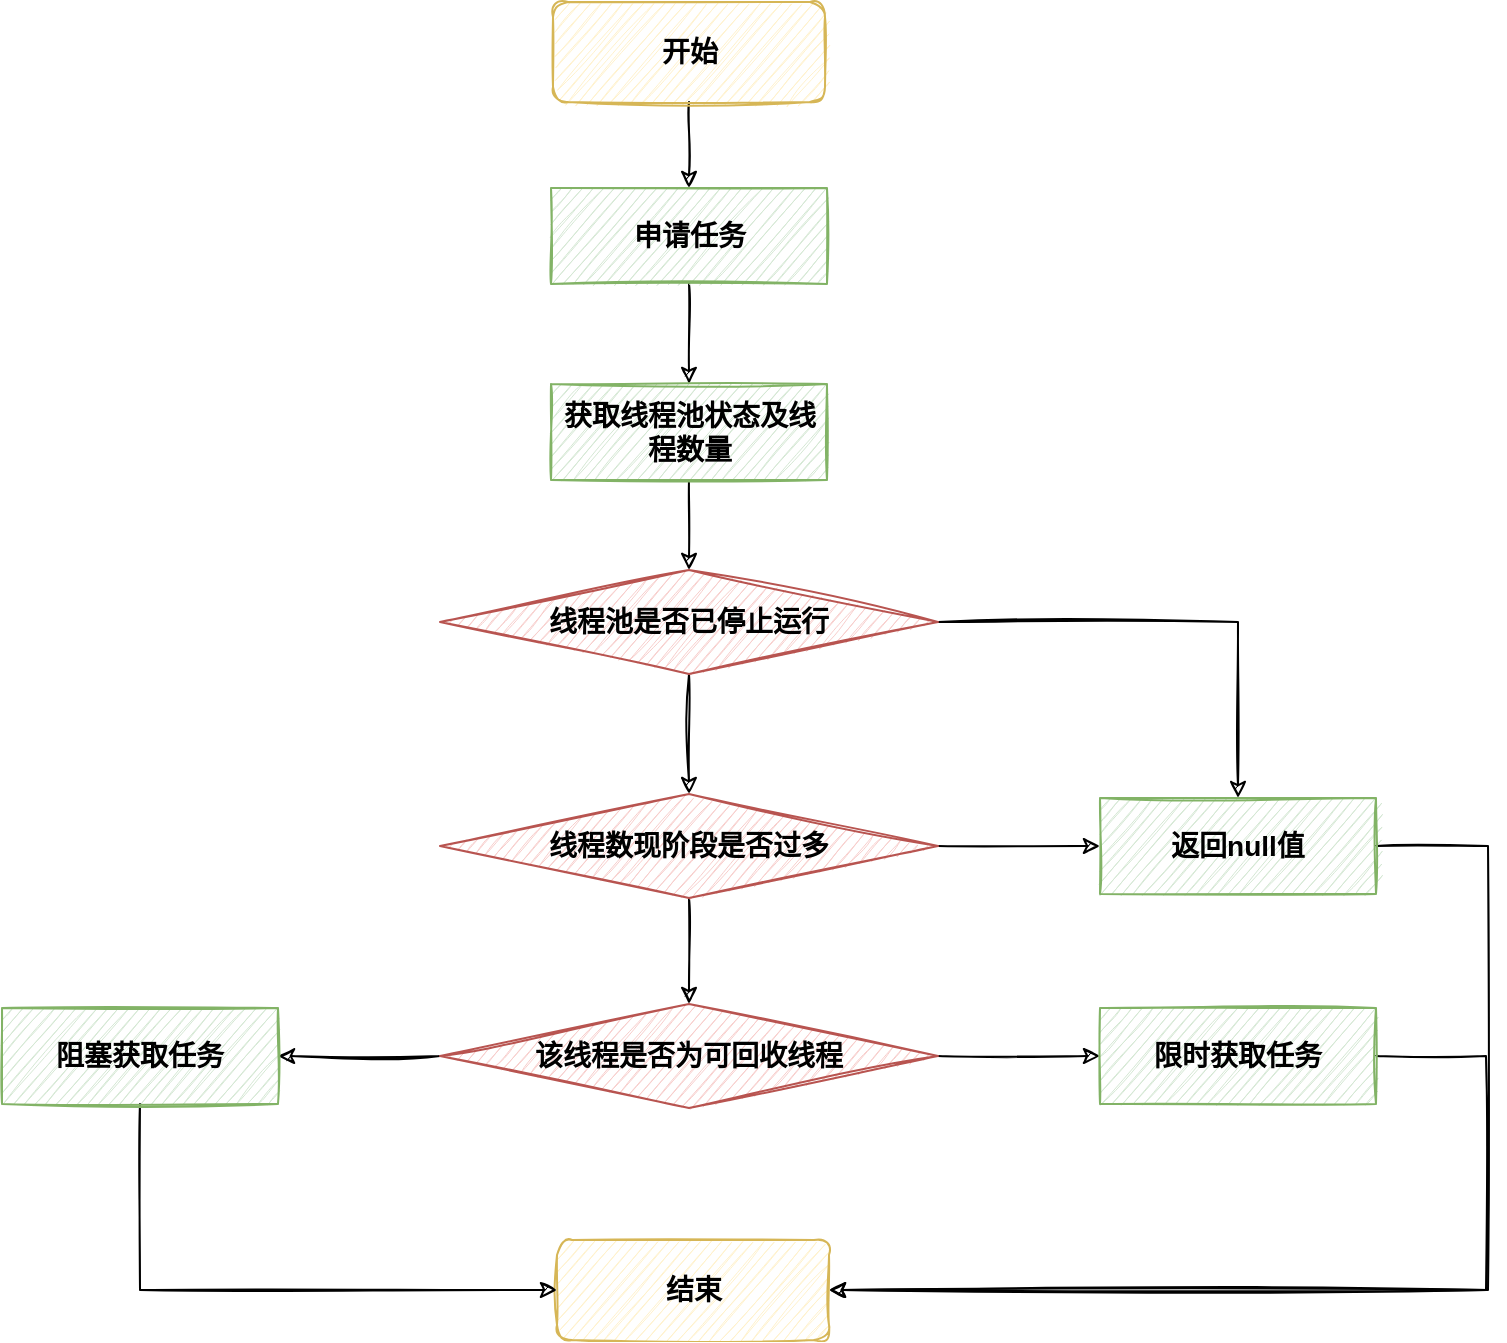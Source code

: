 <mxfile version="16.1.0" type="github">
  <diagram id="4yBUrwVcdltaq95xlQeb" name="第 1 页">
    <mxGraphModel dx="1422" dy="762" grid="0" gridSize="10" guides="1" tooltips="1" connect="1" arrows="1" fold="1" page="0" pageScale="1" pageWidth="827" pageHeight="1169" math="0" shadow="0">
      <root>
        <mxCell id="0" />
        <mxCell id="1" parent="0" />
        <mxCell id="YblVoAuH88jNYZOuT4qQ-11" value="" style="edgeStyle=orthogonalEdgeStyle;rounded=0;orthogonalLoop=1;jettySize=auto;html=1;sketch=1;" edge="1" parent="1" source="YblVoAuH88jNYZOuT4qQ-1" target="YblVoAuH88jNYZOuT4qQ-2">
          <mxGeometry relative="1" as="geometry" />
        </mxCell>
        <mxCell id="YblVoAuH88jNYZOuT4qQ-1" value="&lt;font style=&quot;font-size: 14px&quot;&gt;&lt;b&gt;开始&lt;/b&gt;&lt;/font&gt;" style="rounded=1;whiteSpace=wrap;html=1;fillColor=#fff2cc;strokeColor=#d6b656;sketch=1;" vertex="1" parent="1">
          <mxGeometry x="337.5" y="83" width="136" height="50" as="geometry" />
        </mxCell>
        <mxCell id="YblVoAuH88jNYZOuT4qQ-12" value="" style="edgeStyle=orthogonalEdgeStyle;rounded=0;orthogonalLoop=1;jettySize=auto;html=1;sketch=1;" edge="1" parent="1" source="YblVoAuH88jNYZOuT4qQ-2" target="YblVoAuH88jNYZOuT4qQ-10">
          <mxGeometry relative="1" as="geometry" />
        </mxCell>
        <mxCell id="YblVoAuH88jNYZOuT4qQ-2" value="&lt;b&gt;申请任务&lt;/b&gt;" style="rounded=0;whiteSpace=wrap;html=1;fontSize=14;fillColor=#d5e8d4;strokeColor=#82b366;sketch=1;" vertex="1" parent="1">
          <mxGeometry x="336.5" y="176" width="138" height="48" as="geometry" />
        </mxCell>
        <mxCell id="YblVoAuH88jNYZOuT4qQ-3" value="&lt;font style=&quot;font-size: 14px&quot;&gt;&lt;b&gt;结束&lt;/b&gt;&lt;/font&gt;" style="rounded=1;whiteSpace=wrap;html=1;fillColor=#fff2cc;strokeColor=#d6b656;sketch=1;" vertex="1" parent="1">
          <mxGeometry x="339.5" y="702" width="136" height="50" as="geometry" />
        </mxCell>
        <mxCell id="YblVoAuH88jNYZOuT4qQ-14" value="" style="edgeStyle=orthogonalEdgeStyle;rounded=0;orthogonalLoop=1;jettySize=auto;html=1;sketch=1;" edge="1" parent="1" source="YblVoAuH88jNYZOuT4qQ-4" target="YblVoAuH88jNYZOuT4qQ-5">
          <mxGeometry relative="1" as="geometry" />
        </mxCell>
        <mxCell id="YblVoAuH88jNYZOuT4qQ-19" style="edgeStyle=orthogonalEdgeStyle;rounded=0;orthogonalLoop=1;jettySize=auto;html=1;sketch=1;" edge="1" parent="1" source="YblVoAuH88jNYZOuT4qQ-4" target="YblVoAuH88jNYZOuT4qQ-8">
          <mxGeometry relative="1" as="geometry" />
        </mxCell>
        <mxCell id="YblVoAuH88jNYZOuT4qQ-4" value="&lt;b&gt;线程池是否已停止运行&lt;/b&gt;" style="rhombus;whiteSpace=wrap;html=1;sketch=1;fontSize=14;fillColor=#f8cecc;strokeColor=#b85450;" vertex="1" parent="1">
          <mxGeometry x="281" y="367" width="249" height="52" as="geometry" />
        </mxCell>
        <mxCell id="YblVoAuH88jNYZOuT4qQ-15" value="" style="edgeStyle=orthogonalEdgeStyle;rounded=0;orthogonalLoop=1;jettySize=auto;html=1;sketch=1;" edge="1" parent="1" source="YblVoAuH88jNYZOuT4qQ-5" target="YblVoAuH88jNYZOuT4qQ-6">
          <mxGeometry relative="1" as="geometry" />
        </mxCell>
        <mxCell id="YblVoAuH88jNYZOuT4qQ-18" value="" style="edgeStyle=orthogonalEdgeStyle;rounded=0;orthogonalLoop=1;jettySize=auto;html=1;sketch=1;" edge="1" parent="1" source="YblVoAuH88jNYZOuT4qQ-5" target="YblVoAuH88jNYZOuT4qQ-8">
          <mxGeometry relative="1" as="geometry" />
        </mxCell>
        <mxCell id="YblVoAuH88jNYZOuT4qQ-5" value="&lt;b&gt;线程数现阶段是否过多&lt;/b&gt;" style="rhombus;whiteSpace=wrap;html=1;sketch=1;fontSize=14;fillColor=#f8cecc;strokeColor=#b85450;" vertex="1" parent="1">
          <mxGeometry x="281" y="479" width="249" height="52" as="geometry" />
        </mxCell>
        <mxCell id="YblVoAuH88jNYZOuT4qQ-16" value="" style="edgeStyle=orthogonalEdgeStyle;rounded=0;orthogonalLoop=1;jettySize=auto;html=1;sketch=1;" edge="1" parent="1" source="YblVoAuH88jNYZOuT4qQ-6" target="YblVoAuH88jNYZOuT4qQ-7">
          <mxGeometry relative="1" as="geometry" />
        </mxCell>
        <mxCell id="YblVoAuH88jNYZOuT4qQ-17" value="" style="edgeStyle=orthogonalEdgeStyle;rounded=0;orthogonalLoop=1;jettySize=auto;html=1;sketch=1;" edge="1" parent="1" source="YblVoAuH88jNYZOuT4qQ-6" target="YblVoAuH88jNYZOuT4qQ-9">
          <mxGeometry relative="1" as="geometry" />
        </mxCell>
        <mxCell id="YblVoAuH88jNYZOuT4qQ-6" value="&lt;b&gt;该线程是否为可回收线程&lt;/b&gt;" style="rhombus;whiteSpace=wrap;html=1;sketch=1;fontSize=14;fillColor=#f8cecc;strokeColor=#b85450;" vertex="1" parent="1">
          <mxGeometry x="281" y="584" width="249" height="52" as="geometry" />
        </mxCell>
        <mxCell id="YblVoAuH88jNYZOuT4qQ-20" style="edgeStyle=orthogonalEdgeStyle;rounded=0;orthogonalLoop=1;jettySize=auto;html=1;entryX=0;entryY=0.5;entryDx=0;entryDy=0;sketch=1;" edge="1" parent="1" source="YblVoAuH88jNYZOuT4qQ-7" target="YblVoAuH88jNYZOuT4qQ-3">
          <mxGeometry relative="1" as="geometry">
            <Array as="points">
              <mxPoint x="131" y="727" />
            </Array>
          </mxGeometry>
        </mxCell>
        <mxCell id="YblVoAuH88jNYZOuT4qQ-7" value="&lt;b&gt;阻塞获取任务&lt;/b&gt;" style="rounded=0;whiteSpace=wrap;html=1;fontSize=14;fillColor=#d5e8d4;strokeColor=#82b366;sketch=1;" vertex="1" parent="1">
          <mxGeometry x="62" y="586" width="138" height="48" as="geometry" />
        </mxCell>
        <mxCell id="YblVoAuH88jNYZOuT4qQ-21" style="edgeStyle=orthogonalEdgeStyle;rounded=0;orthogonalLoop=1;jettySize=auto;html=1;entryX=1;entryY=0.5;entryDx=0;entryDy=0;sketch=1;" edge="1" parent="1" source="YblVoAuH88jNYZOuT4qQ-8" target="YblVoAuH88jNYZOuT4qQ-3">
          <mxGeometry relative="1" as="geometry">
            <Array as="points">
              <mxPoint x="805" y="505" />
              <mxPoint x="805" y="727" />
            </Array>
          </mxGeometry>
        </mxCell>
        <mxCell id="YblVoAuH88jNYZOuT4qQ-8" value="&lt;b&gt;返回null值&lt;/b&gt;" style="rounded=0;whiteSpace=wrap;html=1;fontSize=14;fillColor=#d5e8d4;strokeColor=#82b366;sketch=1;" vertex="1" parent="1">
          <mxGeometry x="611" y="481" width="138" height="48" as="geometry" />
        </mxCell>
        <mxCell id="YblVoAuH88jNYZOuT4qQ-23" style="edgeStyle=orthogonalEdgeStyle;rounded=0;orthogonalLoop=1;jettySize=auto;html=1;entryX=1;entryY=0.5;entryDx=0;entryDy=0;sketch=1;" edge="1" parent="1" source="YblVoAuH88jNYZOuT4qQ-9" target="YblVoAuH88jNYZOuT4qQ-3">
          <mxGeometry relative="1" as="geometry">
            <Array as="points">
              <mxPoint x="804" y="610" />
              <mxPoint x="804" y="727" />
            </Array>
          </mxGeometry>
        </mxCell>
        <mxCell id="YblVoAuH88jNYZOuT4qQ-9" value="&lt;b&gt;限时获取任务&lt;/b&gt;" style="rounded=0;whiteSpace=wrap;html=1;fontSize=14;fillColor=#d5e8d4;strokeColor=#82b366;sketch=1;" vertex="1" parent="1">
          <mxGeometry x="611" y="586" width="138" height="48" as="geometry" />
        </mxCell>
        <mxCell id="YblVoAuH88jNYZOuT4qQ-13" value="" style="edgeStyle=orthogonalEdgeStyle;rounded=0;orthogonalLoop=1;jettySize=auto;html=1;sketch=1;" edge="1" parent="1" source="YblVoAuH88jNYZOuT4qQ-10" target="YblVoAuH88jNYZOuT4qQ-4">
          <mxGeometry relative="1" as="geometry" />
        </mxCell>
        <mxCell id="YblVoAuH88jNYZOuT4qQ-10" value="&lt;b&gt;获取线程池状态及线程数量&lt;/b&gt;" style="rounded=0;whiteSpace=wrap;html=1;fontSize=14;fillColor=#d5e8d4;strokeColor=#82b366;sketch=1;" vertex="1" parent="1">
          <mxGeometry x="336.5" y="274" width="138" height="48" as="geometry" />
        </mxCell>
      </root>
    </mxGraphModel>
  </diagram>
</mxfile>
